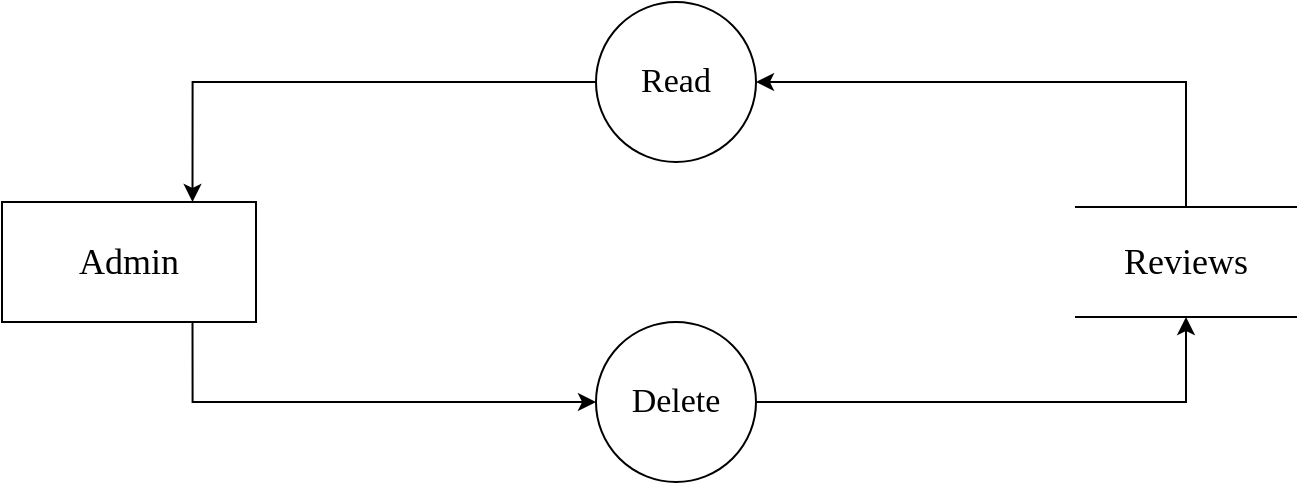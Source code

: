 <mxfile version="17.2.3" type="device"><diagram id="HeBkzXPH-GdMvk_lJBK_" name="Page-1"><mxGraphModel dx="1106" dy="653" grid="1" gridSize="10" guides="1" tooltips="1" connect="1" arrows="1" fold="1" page="1" pageScale="1" pageWidth="827" pageHeight="1169" background="none" math="0" shadow="0"><root><mxCell id="0"/><mxCell id="1" parent="0"/><mxCell id="6l1TLSjAQP7HA2U_qRRk-19" value="" style="edgeStyle=orthogonalEdgeStyle;rounded=0;orthogonalLoop=1;jettySize=auto;html=1;fontFamily=Times New Roman;fontSize=16;entryX=0.25;entryY=1;entryDx=0;entryDy=0;exitX=1;exitY=0;exitDx=0;exitDy=0;" parent="1" edge="1"><mxGeometry relative="1" as="geometry"><mxPoint x="660" y="100" as="targetPoint"/></mxGeometry></mxCell><mxCell id="6l1TLSjAQP7HA2U_qRRk-21" style="edgeStyle=orthogonalEdgeStyle;rounded=0;orthogonalLoop=1;jettySize=auto;html=1;exitX=0.75;exitY=1;exitDx=0;exitDy=0;entryX=1;entryY=1;entryDx=0;entryDy=0;fontFamily=Times New Roman;fontSize=16;" parent="1" edge="1"><mxGeometry relative="1" as="geometry"><Array as="points"><mxPoint x="720" y="247"/></Array><mxPoint x="720" y="100" as="sourcePoint"/></mxGeometry></mxCell><mxCell id="Q0i9p3XuLe2hxYWrHrsO-3" style="edgeStyle=orthogonalEdgeStyle;rounded=0;orthogonalLoop=1;jettySize=auto;html=1;exitX=0.75;exitY=1;exitDx=0;exitDy=0;endArrow=classic;endFill=1;fontFamily=Times New Roman;" parent="1" source="Q0i9p3XuLe2hxYWrHrsO-4" target="Q0i9p3XuLe2hxYWrHrsO-14" edge="1"><mxGeometry relative="1" as="geometry"><Array as="points"><mxPoint x="215" y="520"/></Array></mxGeometry></mxCell><mxCell id="Q0i9p3XuLe2hxYWrHrsO-4" value="&lt;font style=&quot;font-size: 18px&quot;&gt;Admin&lt;/font&gt;" style="rounded=0;whiteSpace=wrap;html=1;fontFamily=Times New Roman;" parent="1" vertex="1"><mxGeometry x="120" y="420" width="127" height="60" as="geometry"/></mxCell><mxCell id="Q0i9p3XuLe2hxYWrHrsO-15" style="edgeStyle=orthogonalEdgeStyle;rounded=0;orthogonalLoop=1;jettySize=auto;html=1;exitX=0;exitY=0.5;exitDx=0;exitDy=0;entryX=0.75;entryY=0;entryDx=0;entryDy=0;fontFamily=Times New Roman;fontSize=14;endArrow=classic;endFill=1;" parent="1" source="Q0i9p3XuLe2hxYWrHrsO-6" target="Q0i9p3XuLe2hxYWrHrsO-4" edge="1"><mxGeometry relative="1" as="geometry"/></mxCell><mxCell id="Q0i9p3XuLe2hxYWrHrsO-6" value="&lt;p&gt;&lt;span style=&quot;line-height: 1.1&quot;&gt;&lt;font style=&quot;font-size: 17px&quot;&gt;Read&lt;/font&gt;&lt;/span&gt;&lt;/p&gt;" style="ellipse;whiteSpace=wrap;html=1;aspect=fixed;shadow=0;sketch=0;rotation=0;fontFamily=Times New Roman;" parent="1" vertex="1"><mxGeometry x="417" y="320" width="80" height="80" as="geometry"/></mxCell><mxCell id="Q0i9p3XuLe2hxYWrHrsO-7" style="edgeStyle=elbowEdgeStyle;rounded=0;orthogonalLoop=1;jettySize=auto;html=1;exitX=0.5;exitY=0;exitDx=0;exitDy=0;endArrow=classic;endFill=1;fontFamily=Times New Roman;elbow=vertical;" parent="1" source="Q0i9p3XuLe2hxYWrHrsO-8" target="Q0i9p3XuLe2hxYWrHrsO-6" edge="1"><mxGeometry relative="1" as="geometry"><Array as="points"><mxPoint x="580" y="360"/><mxPoint x="560" y="350"/></Array></mxGeometry></mxCell><mxCell id="Q0i9p3XuLe2hxYWrHrsO-8" value="&lt;span style=&quot;font-size: 18px&quot;&gt;Reviews&lt;/span&gt;" style="shape=partialRectangle;whiteSpace=wrap;html=1;left=0;right=0;fillColor=default;rounded=0;shadow=0;glass=0;sketch=0;fontFamily=Times New Roman;fontSize=16;gradientColor=none;" parent="1" vertex="1"><mxGeometry x="657" y="422.5" width="110" height="55" as="geometry"/></mxCell><mxCell id="Q0i9p3XuLe2hxYWrHrsO-13" style="edgeStyle=orthogonalEdgeStyle;rounded=0;orthogonalLoop=1;jettySize=auto;html=1;endArrow=classic;endFill=1;fontFamily=Times New Roman;" parent="1" source="Q0i9p3XuLe2hxYWrHrsO-14" target="Q0i9p3XuLe2hxYWrHrsO-8" edge="1"><mxGeometry relative="1" as="geometry"/></mxCell><mxCell id="Q0i9p3XuLe2hxYWrHrsO-14" value="&lt;p&gt;&lt;span style=&quot;line-height: 1.1&quot;&gt;&lt;font style=&quot;font-size: 17px&quot;&gt;Delete&lt;/font&gt;&lt;/span&gt;&lt;/p&gt;" style="ellipse;whiteSpace=wrap;html=1;aspect=fixed;shadow=0;sketch=0;rotation=0;fontFamily=Times New Roman;" parent="1" vertex="1"><mxGeometry x="417" y="480" width="80" height="80" as="geometry"/></mxCell></root></mxGraphModel></diagram></mxfile>
